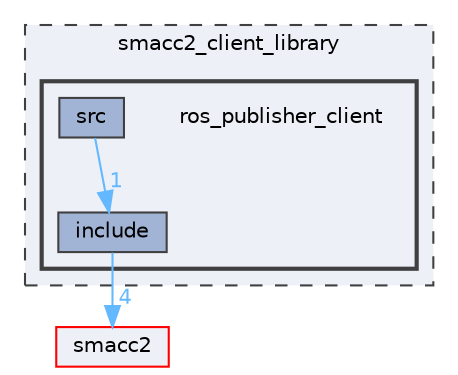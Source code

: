 digraph "smacc2_client_library/ros_publisher_client"
{
 // LATEX_PDF_SIZE
  bgcolor="transparent";
  edge [fontname=Helvetica,fontsize=10,labelfontname=Helvetica,labelfontsize=10];
  node [fontname=Helvetica,fontsize=10,shape=box,height=0.2,width=0.4];
  compound=true
  subgraph clusterdir_8ab6e731d630f2783f61aa44b19cf7d2 {
    graph [ bgcolor="#edf0f7", pencolor="grey25", label="smacc2_client_library", fontname=Helvetica,fontsize=10 style="filled,dashed", URL="dir_8ab6e731d630f2783f61aa44b19cf7d2.html",tooltip=""]
  subgraph clusterdir_05985e13dce014508b1661a0aaa97a4e {
    graph [ bgcolor="#edf0f7", pencolor="grey25", label="", fontname=Helvetica,fontsize=10 style="filled,bold", URL="dir_05985e13dce014508b1661a0aaa97a4e.html",tooltip=""]
    dir_05985e13dce014508b1661a0aaa97a4e [shape=plaintext, label="ros_publisher_client"];
  dir_870830d71429f9d314b0c0b809215b7a [label="include", fillcolor="#a2b4d6", color="grey25", style="filled", URL="dir_870830d71429f9d314b0c0b809215b7a.html",tooltip=""];
  dir_c41ebae539199f5dea9a2d0bcb32197a [label="src", fillcolor="#a2b4d6", color="grey25", style="filled", URL="dir_c41ebae539199f5dea9a2d0bcb32197a.html",tooltip=""];
  }
  }
  dir_ce4c19d6108cf5285f3105ec9cd73bf1 [label="smacc2", fillcolor="#edf0f7", color="red", style="filled", URL="dir_ce4c19d6108cf5285f3105ec9cd73bf1.html",tooltip=""];
  dir_870830d71429f9d314b0c0b809215b7a->dir_ce4c19d6108cf5285f3105ec9cd73bf1 [headlabel="4", labeldistance=1.5 headhref="dir_000021_000043.html" color="steelblue1" fontcolor="steelblue1"];
  dir_c41ebae539199f5dea9a2d0bcb32197a->dir_870830d71429f9d314b0c0b809215b7a [headlabel="1", labeldistance=1.5 headhref="dir_000062_000021.html" color="steelblue1" fontcolor="steelblue1"];
}
